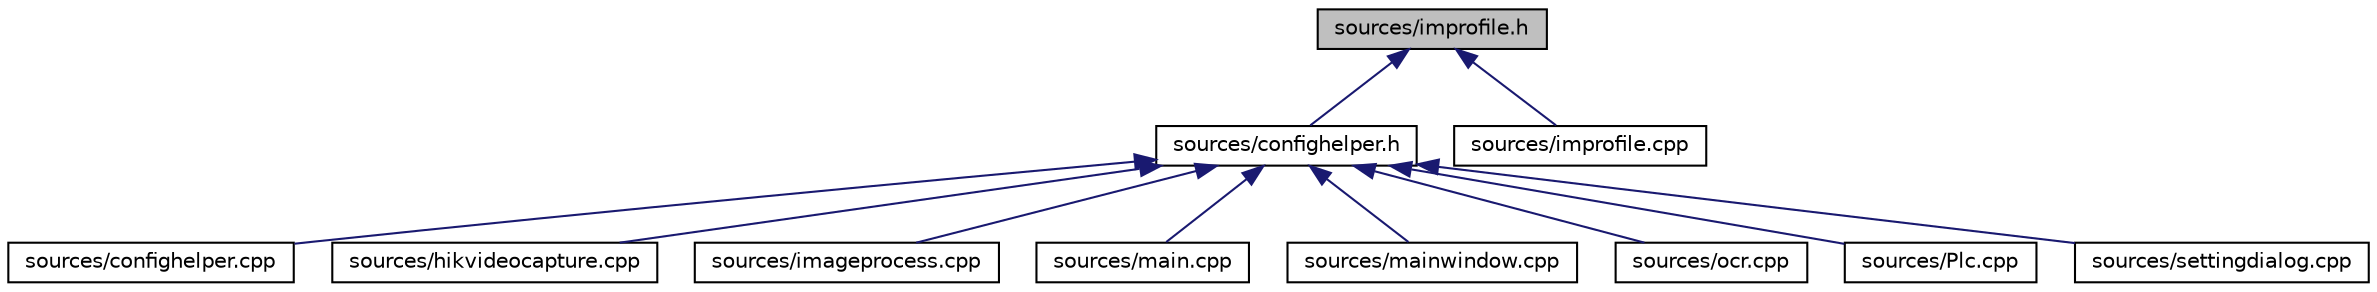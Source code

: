 digraph "sources/improfile.h"
{
  edge [fontname="Helvetica",fontsize="10",labelfontname="Helvetica",labelfontsize="10"];
  node [fontname="Helvetica",fontsize="10",shape=record];
  Node3 [label="sources/improfile.h",height=0.2,width=0.4,color="black", fillcolor="grey75", style="filled", fontcolor="black"];
  Node3 -> Node4 [dir="back",color="midnightblue",fontsize="10",style="solid"];
  Node4 [label="sources/confighelper.h",height=0.2,width=0.4,color="black", fillcolor="white", style="filled",URL="$confighelper_8h.html"];
  Node4 -> Node5 [dir="back",color="midnightblue",fontsize="10",style="solid"];
  Node5 [label="sources/confighelper.cpp",height=0.2,width=0.4,color="black", fillcolor="white", style="filled",URL="$confighelper_8cpp.html"];
  Node4 -> Node6 [dir="back",color="midnightblue",fontsize="10",style="solid"];
  Node6 [label="sources/hikvideocapture.cpp",height=0.2,width=0.4,color="black", fillcolor="white", style="filled",URL="$hikvideocapture_8cpp.html"];
  Node4 -> Node7 [dir="back",color="midnightblue",fontsize="10",style="solid"];
  Node7 [label="sources/imageprocess.cpp",height=0.2,width=0.4,color="black", fillcolor="white", style="filled",URL="$imageprocess_8cpp.html"];
  Node4 -> Node8 [dir="back",color="midnightblue",fontsize="10",style="solid"];
  Node8 [label="sources/main.cpp",height=0.2,width=0.4,color="black", fillcolor="white", style="filled",URL="$main_8cpp.html"];
  Node4 -> Node9 [dir="back",color="midnightblue",fontsize="10",style="solid"];
  Node9 [label="sources/mainwindow.cpp",height=0.2,width=0.4,color="black", fillcolor="white", style="filled",URL="$mainwindow_8cpp.html"];
  Node4 -> Node10 [dir="back",color="midnightblue",fontsize="10",style="solid"];
  Node10 [label="sources/ocr.cpp",height=0.2,width=0.4,color="black", fillcolor="white", style="filled",URL="$ocr_8cpp.html"];
  Node4 -> Node11 [dir="back",color="midnightblue",fontsize="10",style="solid"];
  Node11 [label="sources/Plc.cpp",height=0.2,width=0.4,color="black", fillcolor="white", style="filled",URL="$_plc_8cpp.html"];
  Node4 -> Node12 [dir="back",color="midnightblue",fontsize="10",style="solid"];
  Node12 [label="sources/settingdialog.cpp",height=0.2,width=0.4,color="black", fillcolor="white", style="filled",URL="$settingdialog_8cpp.html"];
  Node3 -> Node13 [dir="back",color="midnightblue",fontsize="10",style="solid"];
  Node13 [label="sources/improfile.cpp",height=0.2,width=0.4,color="black", fillcolor="white", style="filled",URL="$improfile_8cpp.html"];
}
